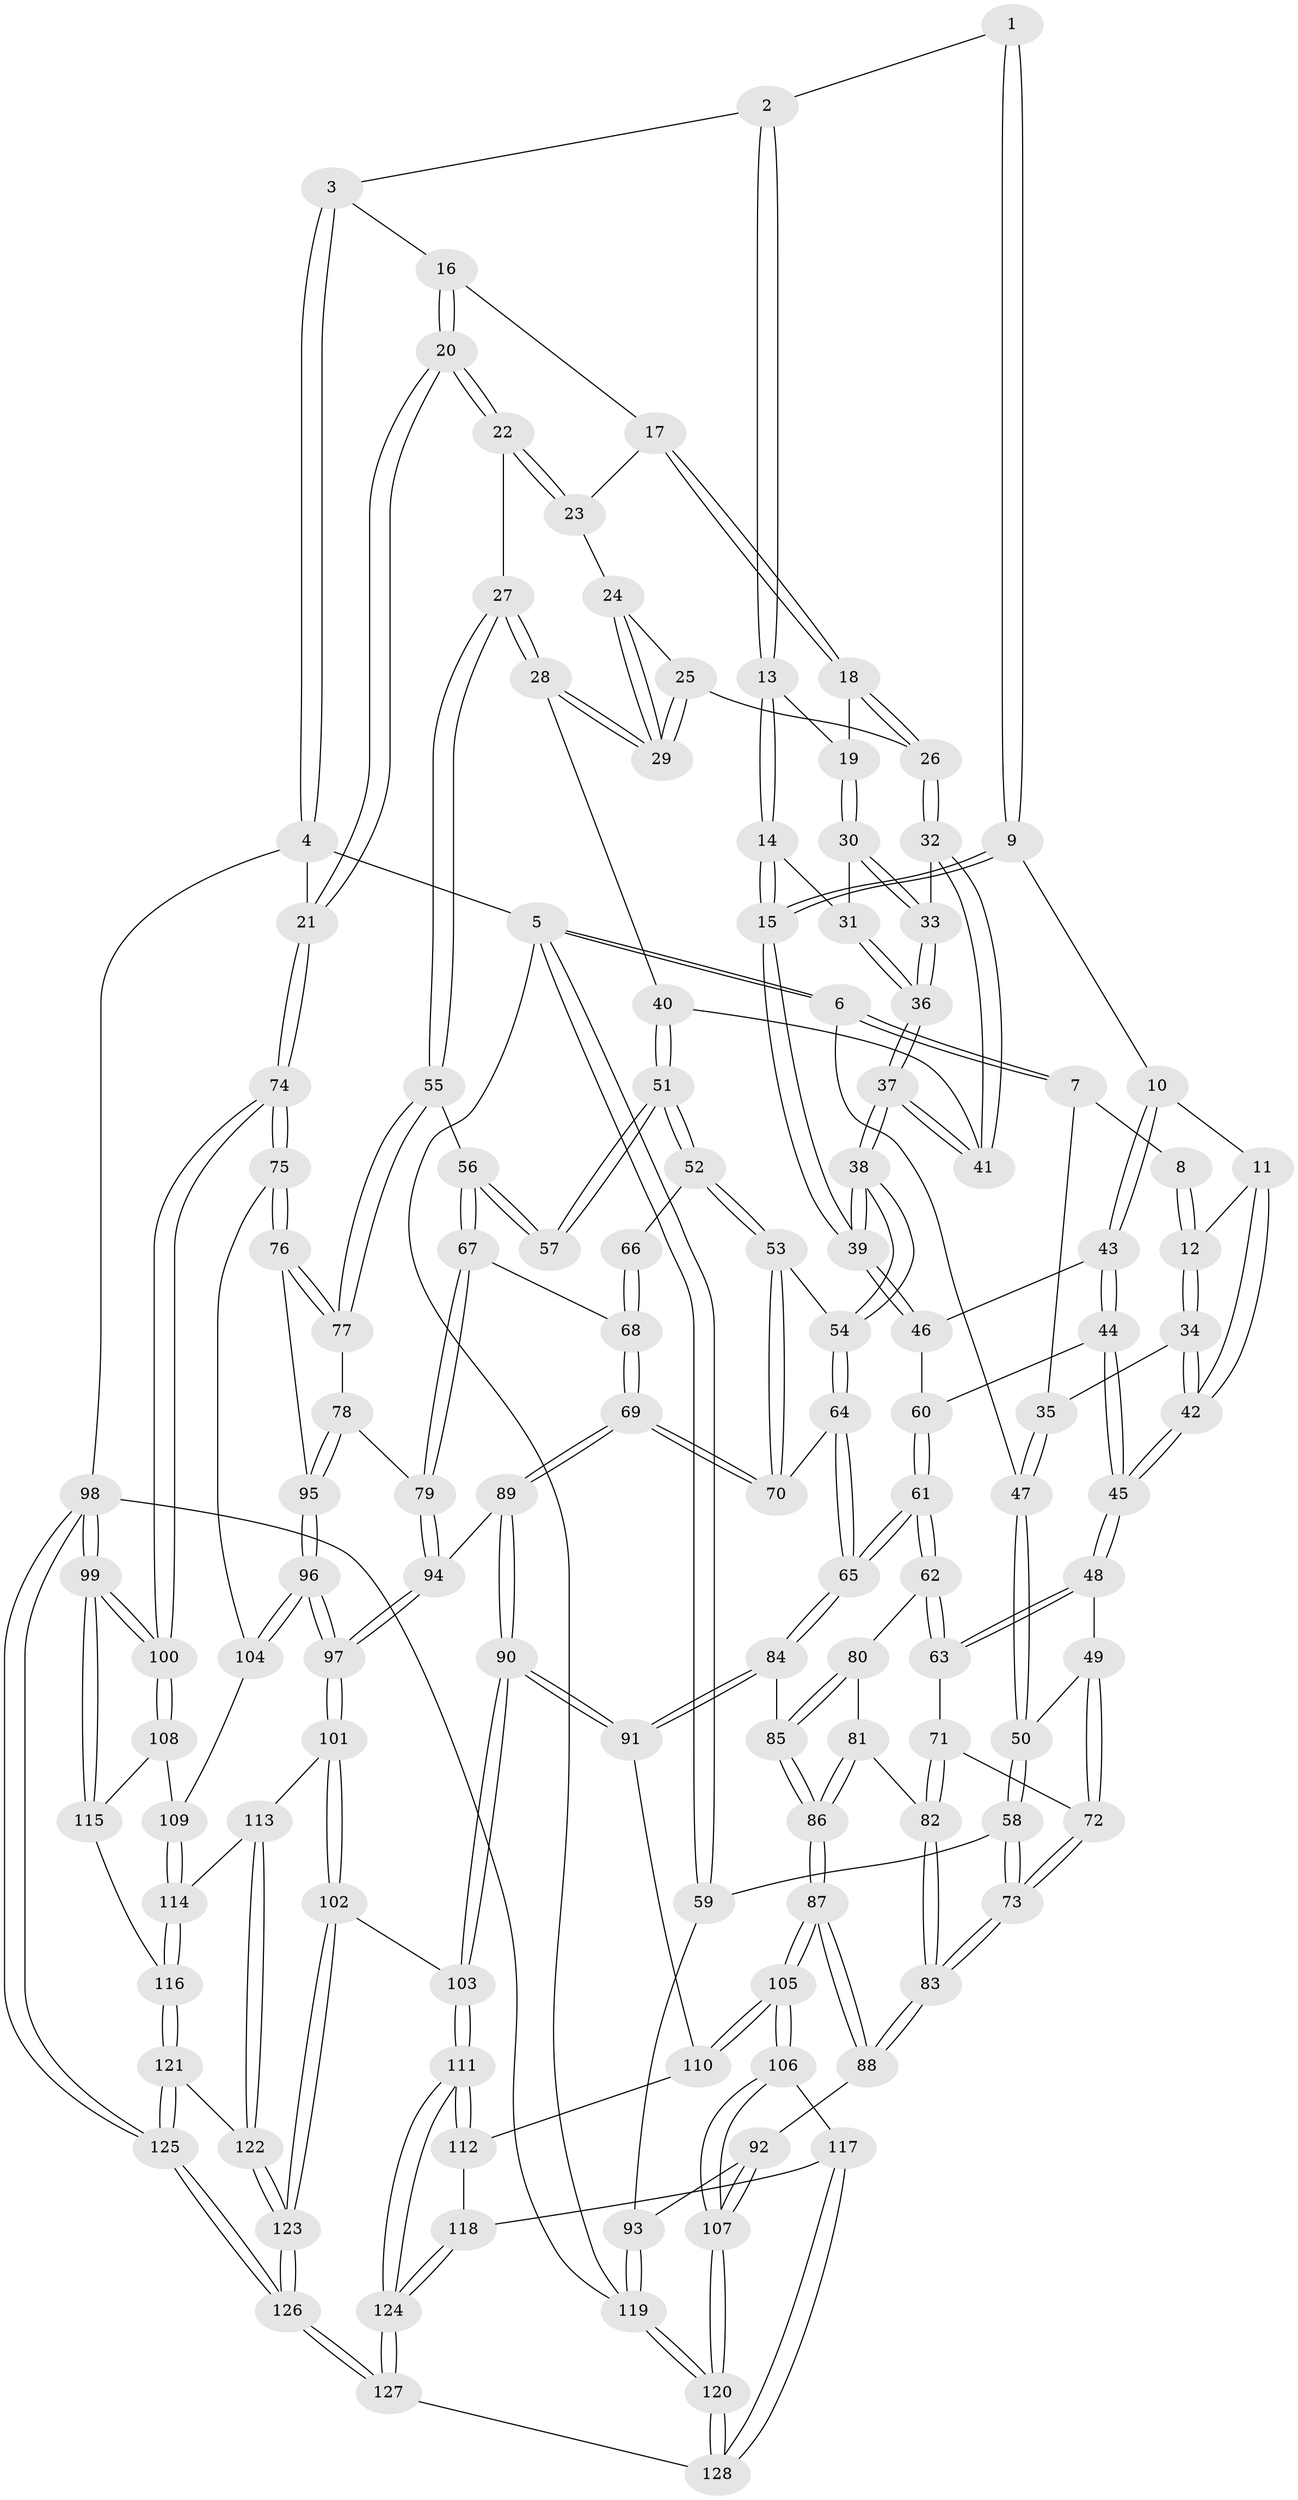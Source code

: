 // coarse degree distribution, {3: 0.14473684210526316, 4: 0.47368421052631576, 6: 0.07894736842105263, 5: 0.27631578947368424, 2: 0.02631578947368421}
// Generated by graph-tools (version 1.1) at 2025/42/03/06/25 10:42:26]
// undirected, 128 vertices, 317 edges
graph export_dot {
graph [start="1"]
  node [color=gray90,style=filled];
  1 [pos="+0.5838828970864216+0"];
  2 [pos="+0.6198099908291413+0"];
  3 [pos="+0.8019846167047555+0"];
  4 [pos="+1+0"];
  5 [pos="+0+0"];
  6 [pos="+0+0"];
  7 [pos="+0+0"];
  8 [pos="+0.243719135643291+0"];
  9 [pos="+0.4499117563873837+0.12422667368238413"];
  10 [pos="+0.39624362516111106+0.13302704457103637"];
  11 [pos="+0.39582053305409837+0.13290593346764035"];
  12 [pos="+0.3164877890504287+0.10275067715478817"];
  13 [pos="+0.6245817117232115+0.08588809213957242"];
  14 [pos="+0.6070668412885357+0.13706471339894674"];
  15 [pos="+0.48803406666069354+0.16403236003138477"];
  16 [pos="+0.8096906806793219+0"];
  17 [pos="+0.809558525874341+0"];
  18 [pos="+0.7398396489504439+0.11897710085271611"];
  19 [pos="+0.7030819940172812+0.13555971524132102"];
  20 [pos="+1+0.27774197249751487"];
  21 [pos="+1+0.26664078594518337"];
  22 [pos="+1+0.2787431248990897"];
  23 [pos="+0.8428767004543928+0.07577850964497262"];
  24 [pos="+0.841599425124697+0.08048997425249854"];
  25 [pos="+0.7989501996804318+0.17503104956636262"];
  26 [pos="+0.7739774727226727+0.17576116486590682"];
  27 [pos="+0.9681069798129966+0.3044509637556955"];
  28 [pos="+0.8980466969804394+0.2652532373114169"];
  29 [pos="+0.8796230073383705+0.24485490960669273"];
  30 [pos="+0.688190194952336+0.19629275980198302"];
  31 [pos="+0.6181784521277884+0.1630584402997684"];
  32 [pos="+0.7217406088284011+0.2237216869956969"];
  33 [pos="+0.693229670228409+0.20422318534364328"];
  34 [pos="+0.2422076061402959+0.16550230698464805"];
  35 [pos="+0.15576094426963588+0.15518045931697194"];
  36 [pos="+0.5759077451534182+0.28444319607796453"];
  37 [pos="+0.5647522937364032+0.30197362814059076"];
  38 [pos="+0.5420832889832087+0.32582921753207666"];
  39 [pos="+0.522967374341888+0.3154736566827865"];
  40 [pos="+0.7332529733109483+0.2625935236316269"];
  41 [pos="+0.7280446604937886+0.2539964134689209"];
  42 [pos="+0.2844377333380842+0.28252607789115325"];
  43 [pos="+0.38786006267619905+0.2033850761039719"];
  44 [pos="+0.3321608391012657+0.3287816583079899"];
  45 [pos="+0.29701436536694853+0.33001052375805107"];
  46 [pos="+0.5032373363821425+0.3171719238723358"];
  47 [pos="+0.07832515737811835+0.267668271262945"];
  48 [pos="+0.2638746802367683+0.3573581010297526"];
  49 [pos="+0.0774245963429024+0.33759366502979277"];
  50 [pos="+0.054115819603081705+0.32609191748213257"];
  51 [pos="+0.727537573373778+0.32450693379458906"];
  52 [pos="+0.6696869841934893+0.37464321914208876"];
  53 [pos="+0.6661427430876983+0.37648812736515536"];
  54 [pos="+0.5445435392396138+0.3301914311382812"];
  55 [pos="+0.9407624601301453+0.33445912014906715"];
  56 [pos="+0.8672080899956229+0.3700850800873662"];
  57 [pos="+0.8379547027115705+0.36892670749309"];
  58 [pos="+0+0.36249180038819695"];
  59 [pos="+0+0.3628181121835348"];
  60 [pos="+0.3784662937841422+0.3414298253904154"];
  61 [pos="+0.4189354835513061+0.5245165089439561"];
  62 [pos="+0.38800424126533367+0.5221514227348539"];
  63 [pos="+0.26471129292741463+0.4100524048542229"];
  64 [pos="+0.5266141317231178+0.46151119741657814"];
  65 [pos="+0.46573323255940663+0.5520386053411597"];
  66 [pos="+0.7675821419779794+0.40519046107401513"];
  67 [pos="+0.7858802993307143+0.5305406445846127"];
  68 [pos="+0.7236543072793972+0.5199125874483438"];
  69 [pos="+0.703729672673201+0.5204563403506512"];
  70 [pos="+0.6980510824443643+0.5126044830951678"];
  71 [pos="+0.2372854155734044+0.48041560988035964"];
  72 [pos="+0.14634471047918568+0.503984622588925"];
  73 [pos="+0.1060538672432787+0.5886321861833661"];
  74 [pos="+1+0.632551603010725"];
  75 [pos="+1+0.63616165274812"];
  76 [pos="+1+0.6219789739427775"];
  77 [pos="+0.9231918595112517+0.5500895502750103"];
  78 [pos="+0.8542455561695445+0.555853241471756"];
  79 [pos="+0.8060626518855624+0.5477404607029278"];
  80 [pos="+0.3013478715412402+0.5536606920233058"];
  81 [pos="+0.2732276399999467+0.5504869669649851"];
  82 [pos="+0.26458487117721213+0.543551872189124"];
  83 [pos="+0.10759025038156758+0.6168194165021236"];
  84 [pos="+0.4930762655409687+0.6478741184145275"];
  85 [pos="+0.321203766216057+0.616230066280616"];
  86 [pos="+0.22192151687279504+0.7445989234218612"];
  87 [pos="+0.2162946989051234+0.7568594174003858"];
  88 [pos="+0.10427535792161796+0.6338945483617251"];
  89 [pos="+0.6769465813598843+0.5623107882514436"];
  90 [pos="+0.5763864550614197+0.6909101629281287"];
  91 [pos="+0.5058560162526944+0.6758361323277705"];
  92 [pos="+0.07436665212847272+0.6409236581957221"];
  93 [pos="+0+0.6380903981670983"];
  94 [pos="+0.7882243393961537+0.6763610142632533"];
  95 [pos="+0.8675392502994145+0.6771761227167795"];
  96 [pos="+0.7945632222062724+0.7467828465347702"];
  97 [pos="+0.7873225491744019+0.7521060743736218"];
  98 [pos="+1+1"];
  99 [pos="+1+0.9665931755433647"];
  100 [pos="+1+0.8996812291377684"];
  101 [pos="+0.7762277395085536+0.7721669032115375"];
  102 [pos="+0.700754919665762+0.8020349674008803"];
  103 [pos="+0.6860503831740724+0.7971923994906047"];
  104 [pos="+0.9976133667651239+0.6984713262730716"];
  105 [pos="+0.21794125033577577+0.7610906847708058"];
  106 [pos="+0.20930093657231447+0.818367878929517"];
  107 [pos="+0+1"];
  108 [pos="+0.9446227306384681+0.8105647598425648"];
  109 [pos="+0.92933559982349+0.796743442433036"];
  110 [pos="+0.5006285852681438+0.680636795381009"];
  111 [pos="+0.5413497220878105+0.9376231964812657"];
  112 [pos="+0.4610066080239202+0.7967734707390824"];
  113 [pos="+0.8345874874975804+0.7983192364942625"];
  114 [pos="+0.885190611461521+0.8004540220466596"];
  115 [pos="+0.9630215055321567+0.8990760522529774"];
  116 [pos="+0.9408240798103111+0.9091176293240332"];
  117 [pos="+0.29378963135758096+0.8677376786044234"];
  118 [pos="+0.4069773004468029+0.8644469484787395"];
  119 [pos="+0+1"];
  120 [pos="+0+1"];
  121 [pos="+0.9096823871529748+0.930841878571579"];
  122 [pos="+0.8950734648934388+0.9278072459696547"];
  123 [pos="+0.7531977755307164+1"];
  124 [pos="+0.4954293850510368+1"];
  125 [pos="+1+1"];
  126 [pos="+0.7292050554261944+1"];
  127 [pos="+0.4780979841040469+1"];
  128 [pos="+0.4328182032584574+1"];
  1 -- 2;
  1 -- 9;
  1 -- 9;
  2 -- 3;
  2 -- 13;
  2 -- 13;
  3 -- 4;
  3 -- 4;
  3 -- 16;
  4 -- 5;
  4 -- 21;
  4 -- 98;
  5 -- 6;
  5 -- 6;
  5 -- 59;
  5 -- 59;
  5 -- 119;
  6 -- 7;
  6 -- 7;
  6 -- 47;
  7 -- 8;
  7 -- 35;
  8 -- 12;
  8 -- 12;
  9 -- 10;
  9 -- 15;
  9 -- 15;
  10 -- 11;
  10 -- 43;
  10 -- 43;
  11 -- 12;
  11 -- 42;
  11 -- 42;
  12 -- 34;
  12 -- 34;
  13 -- 14;
  13 -- 14;
  13 -- 19;
  14 -- 15;
  14 -- 15;
  14 -- 31;
  15 -- 39;
  15 -- 39;
  16 -- 17;
  16 -- 20;
  16 -- 20;
  17 -- 18;
  17 -- 18;
  17 -- 23;
  18 -- 19;
  18 -- 26;
  18 -- 26;
  19 -- 30;
  19 -- 30;
  20 -- 21;
  20 -- 21;
  20 -- 22;
  20 -- 22;
  21 -- 74;
  21 -- 74;
  22 -- 23;
  22 -- 23;
  22 -- 27;
  23 -- 24;
  24 -- 25;
  24 -- 29;
  24 -- 29;
  25 -- 26;
  25 -- 29;
  25 -- 29;
  26 -- 32;
  26 -- 32;
  27 -- 28;
  27 -- 28;
  27 -- 55;
  27 -- 55;
  28 -- 29;
  28 -- 29;
  28 -- 40;
  30 -- 31;
  30 -- 33;
  30 -- 33;
  31 -- 36;
  31 -- 36;
  32 -- 33;
  32 -- 41;
  32 -- 41;
  33 -- 36;
  33 -- 36;
  34 -- 35;
  34 -- 42;
  34 -- 42;
  35 -- 47;
  35 -- 47;
  36 -- 37;
  36 -- 37;
  37 -- 38;
  37 -- 38;
  37 -- 41;
  37 -- 41;
  38 -- 39;
  38 -- 39;
  38 -- 54;
  38 -- 54;
  39 -- 46;
  39 -- 46;
  40 -- 41;
  40 -- 51;
  40 -- 51;
  42 -- 45;
  42 -- 45;
  43 -- 44;
  43 -- 44;
  43 -- 46;
  44 -- 45;
  44 -- 45;
  44 -- 60;
  45 -- 48;
  45 -- 48;
  46 -- 60;
  47 -- 50;
  47 -- 50;
  48 -- 49;
  48 -- 63;
  48 -- 63;
  49 -- 50;
  49 -- 72;
  49 -- 72;
  50 -- 58;
  50 -- 58;
  51 -- 52;
  51 -- 52;
  51 -- 57;
  51 -- 57;
  52 -- 53;
  52 -- 53;
  52 -- 66;
  53 -- 54;
  53 -- 70;
  53 -- 70;
  54 -- 64;
  54 -- 64;
  55 -- 56;
  55 -- 77;
  55 -- 77;
  56 -- 57;
  56 -- 57;
  56 -- 67;
  56 -- 67;
  58 -- 59;
  58 -- 73;
  58 -- 73;
  59 -- 93;
  60 -- 61;
  60 -- 61;
  61 -- 62;
  61 -- 62;
  61 -- 65;
  61 -- 65;
  62 -- 63;
  62 -- 63;
  62 -- 80;
  63 -- 71;
  64 -- 65;
  64 -- 65;
  64 -- 70;
  65 -- 84;
  65 -- 84;
  66 -- 68;
  66 -- 68;
  67 -- 68;
  67 -- 79;
  67 -- 79;
  68 -- 69;
  68 -- 69;
  69 -- 70;
  69 -- 70;
  69 -- 89;
  69 -- 89;
  71 -- 72;
  71 -- 82;
  71 -- 82;
  72 -- 73;
  72 -- 73;
  73 -- 83;
  73 -- 83;
  74 -- 75;
  74 -- 75;
  74 -- 100;
  74 -- 100;
  75 -- 76;
  75 -- 76;
  75 -- 104;
  76 -- 77;
  76 -- 77;
  76 -- 95;
  77 -- 78;
  78 -- 79;
  78 -- 95;
  78 -- 95;
  79 -- 94;
  79 -- 94;
  80 -- 81;
  80 -- 85;
  80 -- 85;
  81 -- 82;
  81 -- 86;
  81 -- 86;
  82 -- 83;
  82 -- 83;
  83 -- 88;
  83 -- 88;
  84 -- 85;
  84 -- 91;
  84 -- 91;
  85 -- 86;
  85 -- 86;
  86 -- 87;
  86 -- 87;
  87 -- 88;
  87 -- 88;
  87 -- 105;
  87 -- 105;
  88 -- 92;
  89 -- 90;
  89 -- 90;
  89 -- 94;
  90 -- 91;
  90 -- 91;
  90 -- 103;
  90 -- 103;
  91 -- 110;
  92 -- 93;
  92 -- 107;
  92 -- 107;
  93 -- 119;
  93 -- 119;
  94 -- 97;
  94 -- 97;
  95 -- 96;
  95 -- 96;
  96 -- 97;
  96 -- 97;
  96 -- 104;
  96 -- 104;
  97 -- 101;
  97 -- 101;
  98 -- 99;
  98 -- 99;
  98 -- 125;
  98 -- 125;
  98 -- 119;
  99 -- 100;
  99 -- 100;
  99 -- 115;
  99 -- 115;
  100 -- 108;
  100 -- 108;
  101 -- 102;
  101 -- 102;
  101 -- 113;
  102 -- 103;
  102 -- 123;
  102 -- 123;
  103 -- 111;
  103 -- 111;
  104 -- 109;
  105 -- 106;
  105 -- 106;
  105 -- 110;
  105 -- 110;
  106 -- 107;
  106 -- 107;
  106 -- 117;
  107 -- 120;
  107 -- 120;
  108 -- 109;
  108 -- 115;
  109 -- 114;
  109 -- 114;
  110 -- 112;
  111 -- 112;
  111 -- 112;
  111 -- 124;
  111 -- 124;
  112 -- 118;
  113 -- 114;
  113 -- 122;
  113 -- 122;
  114 -- 116;
  114 -- 116;
  115 -- 116;
  116 -- 121;
  116 -- 121;
  117 -- 118;
  117 -- 128;
  117 -- 128;
  118 -- 124;
  118 -- 124;
  119 -- 120;
  119 -- 120;
  120 -- 128;
  120 -- 128;
  121 -- 122;
  121 -- 125;
  121 -- 125;
  122 -- 123;
  122 -- 123;
  123 -- 126;
  123 -- 126;
  124 -- 127;
  124 -- 127;
  125 -- 126;
  125 -- 126;
  126 -- 127;
  126 -- 127;
  127 -- 128;
}
